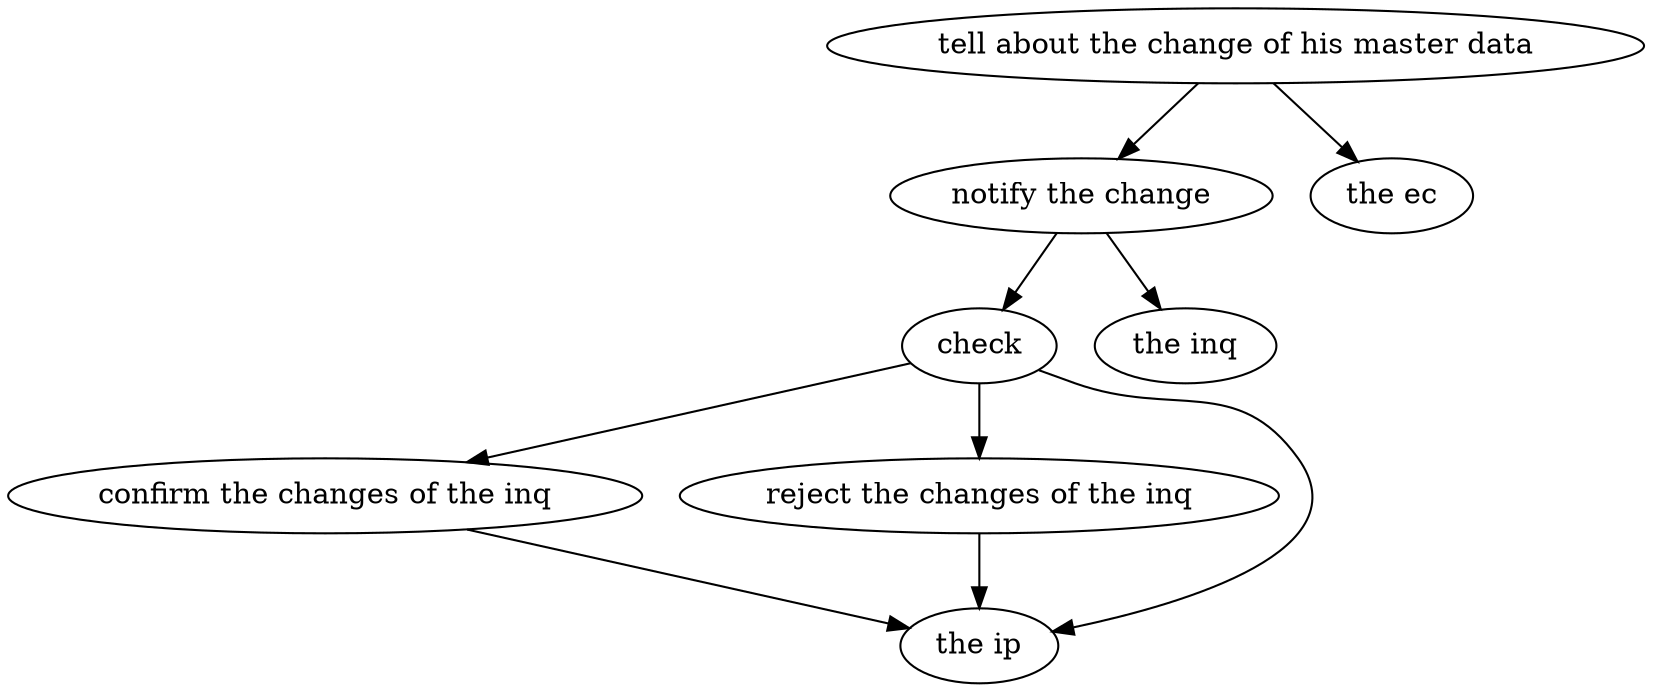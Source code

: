 strict digraph "doc-10.12" {
	graph [name="doc-10.12"];
	"tell about the change of his master data"	[attrs="{'type': 'Activity', 'label': 'tell about the change of his master data'}"];
	"notify the change"	[attrs="{'type': 'Activity', 'label': 'notify the change'}"];
	"tell about the change of his master data" -> "notify the change"	[attrs="{'type': 'flow', 'label': 'flow'}"];
	"the ec"	[attrs="{'type': 'Actor', 'label': 'the ec'}"];
	"tell about the change of his master data" -> "the ec"	[attrs="{'type': 'actor performer', 'label': 'actor performer'}"];
	check	[attrs="{'type': 'Activity', 'label': 'check'}"];
	"notify the change" -> check	[attrs="{'type': 'flow', 'label': 'flow'}"];
	"the inq"	[attrs="{'type': 'Actor', 'label': 'the inq'}"];
	"notify the change" -> "the inq"	[attrs="{'type': 'actor performer', 'label': 'actor performer'}"];
	"confirm the changes of the inq"	[attrs="{'type': 'Activity', 'label': 'confirm the changes of the inq'}"];
	check -> "confirm the changes of the inq"	[attrs="{'type': 'flow', 'label': 'flow'}"];
	"reject the changes of the inq"	[attrs="{'type': 'Activity', 'label': 'reject the changes of the inq'}"];
	check -> "reject the changes of the inq"	[attrs="{'type': 'flow', 'label': 'flow'}"];
	"the ip"	[attrs="{'type': 'Actor', 'label': 'the ip'}"];
	check -> "the ip"	[attrs="{'type': 'actor performer', 'label': 'actor performer'}"];
	"confirm the changes of the inq" -> "the ip"	[attrs="{'type': 'actor performer', 'label': 'actor performer'}"];
	"reject the changes of the inq" -> "the ip"	[attrs="{'type': 'actor performer', 'label': 'actor performer'}"];
}
